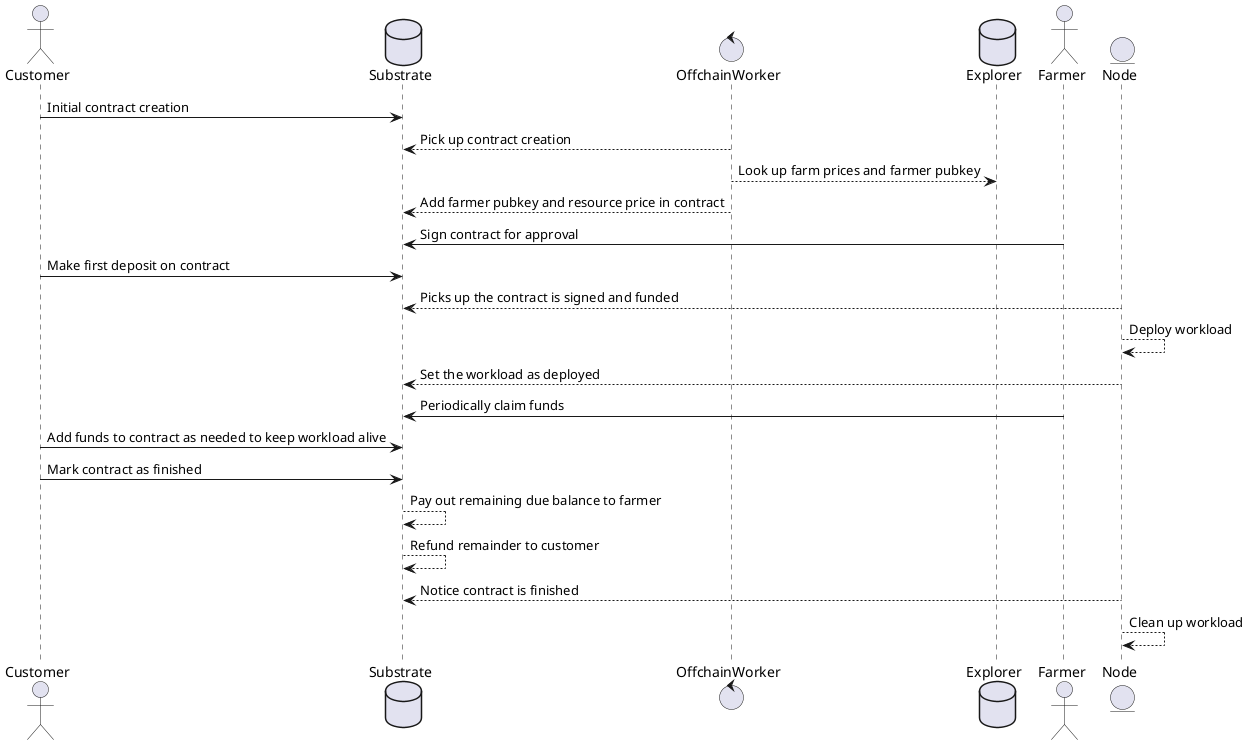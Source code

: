 @startuml
actor Customer
database Substrate
control OffchainWorker
database Explorer
actor Farmer
entity Node

Customer -> Substrate: Initial contract creation
OffchainWorker --> Substrate: Pick up contract creation
OffchainWorker --> Explorer: Look up farm prices and farmer pubkey
OffchainWorker --> Substrate: Add farmer pubkey and resource price in contract
Farmer -> Substrate: Sign contract for approval
Customer -> Substrate: Make first deposit on contract
Node --> Substrate: Picks up the contract is signed and funded
Node --> Node: Deploy workload
Node --> Substrate: Set the workload as deployed
Farmer -> Substrate: Periodically claim funds
Customer -> Substrate: Add funds to contract as needed to keep workload alive
Customer -> Substrate: Mark contract as finished
Substrate --> Substrate: Pay out remaining due balance to farmer
Substrate --> Substrate: Refund remainder to customer
Node --> Substrate: Notice contract is finished
Node --> Node: Clean up workload

@enduml
